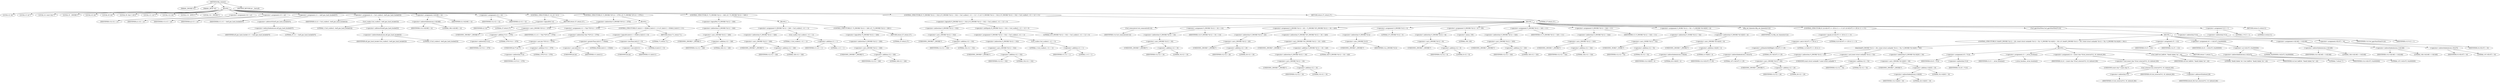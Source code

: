 digraph tftp_connect {  
"1000112" [label = "(METHOD,tftp_connect)" ]
"1000113" [label = "(PARAM,_DWORD *a1)" ]
"1000114" [label = "(PARAM,_BYTE *a2)" ]
"1000115" [label = "(BLOCK,,)" ]
"1000116" [label = "(LOCAL,v2: int)" ]
"1000117" [label = "(LOCAL,v3: int *)" ]
"1000118" [label = "(LOCAL,v4: const char *)" ]
"1000119" [label = "(LOCAL,v5: _DWORD *)" ]
"1000120" [label = "(LOCAL,v6: int)" ]
"1000121" [label = "(LOCAL,v8: int)" ]
"1000122" [label = "(LOCAL,v9: char [ 128 ])" ]
"1000123" [label = "(LOCAL,v11: int *)" ]
"1000124" [label = "(LOCAL,v12: int)" ]
"1000125" [label = "(LOCAL,v13: _BYTE *)" ]
"1000126" [label = "(LOCAL,v14: _DWORD *)" ]
"1000127" [label = "(<operator>.assignment,v14 = a1)" ]
"1000128" [label = "(IDENTIFIER,v14,v14 = a1)" ]
"1000129" [label = "(IDENTIFIER,a1,v14 = a1)" ]
"1000130" [label = "(<operator>.assignment,v13 = a2)" ]
"1000131" [label = "(IDENTIFIER,v13,v13 = a2)" ]
"1000132" [label = "(IDENTIFIER,a2,v13 = a2)" ]
"1000133" [label = "(<operator>.assignment,v11 = &elf_gnu_hash_bucket[47])" ]
"1000134" [label = "(IDENTIFIER,v11,v11 = &elf_gnu_hash_bucket[47])" ]
"1000135" [label = "(<operator>.addressOf,&elf_gnu_hash_bucket[47])" ]
"1000136" [label = "(<operator>.indirectIndexAccess,elf_gnu_hash_bucket[47])" ]
"1000137" [label = "(IDENTIFIER,elf_gnu_hash_bucket,v11 = &elf_gnu_hash_bucket[47])" ]
"1000138" [label = "(LITERAL,47,v11 = &elf_gnu_hash_bucket[47])" ]
"1000139" [label = "(<operator>.assignment,v2 = Curl_ccalloc(1, &elf_gnu_hash_bucket[3]))" ]
"1000140" [label = "(IDENTIFIER,v2,v2 = Curl_ccalloc(1, &elf_gnu_hash_bucket[3]))" ]
"1000141" [label = "(Curl_ccalloc,Curl_ccalloc(1, &elf_gnu_hash_bucket[3]))" ]
"1000142" [label = "(LITERAL,1,Curl_ccalloc(1, &elf_gnu_hash_bucket[3]))" ]
"1000143" [label = "(<operator>.addressOf,&elf_gnu_hash_bucket[3])" ]
"1000144" [label = "(<operator>.indirectIndexAccess,elf_gnu_hash_bucket[3])" ]
"1000145" [label = "(IDENTIFIER,elf_gnu_hash_bucket,Curl_ccalloc(1, &elf_gnu_hash_bucket[3]))" ]
"1000146" [label = "(LITERAL,3,Curl_ccalloc(1, &elf_gnu_hash_bucket[3]))" ]
"1000147" [label = "(<operator>.assignment,v14[188] = v2)" ]
"1000148" [label = "(<operator>.indirectIndexAccess,v14[188])" ]
"1000149" [label = "(IDENTIFIER,v14,v14[188] = v2)" ]
"1000150" [label = "(LITERAL,188,v14[188] = v2)" ]
"1000151" [label = "(IDENTIFIER,v2,v14[188] = v2)" ]
"1000152" [label = "(<operator>.assignment,v12 = v2)" ]
"1000153" [label = "(IDENTIFIER,v12,v12 = v2)" ]
"1000154" [label = "(IDENTIFIER,v2,v12 = v2)" ]
"1000155" [label = "(CONTROL_STRUCTURE,if ( !v2 ),if ( !v2 ))" ]
"1000156" [label = "(<operator>.logicalNot,!v2)" ]
"1000157" [label = "(IDENTIFIER,v2,!v2)" ]
"1000158" [label = "(RETURN,return 27;,return 27;)" ]
"1000159" [label = "(LITERAL,27,return 27;)" ]
"1000160" [label = "(CONTROL_STRUCTURE,if ( *(_DWORD *)(*v14 + 1576) ),if ( *(_DWORD *)(*v14 + 1576) ))" ]
"1000161" [label = "(<operator>.indirection,*(_DWORD *)(*v14 + 1576))" ]
"1000162" [label = "(<operator>.cast,(_DWORD *)(*v14 + 1576))" ]
"1000163" [label = "(UNKNOWN,_DWORD *,_DWORD *)" ]
"1000164" [label = "(<operator>.addition,*v14 + 1576)" ]
"1000165" [label = "(<operator>.indirection,*v14)" ]
"1000166" [label = "(IDENTIFIER,v14,*v14 + 1576)" ]
"1000167" [label = "(LITERAL,1576,*v14 + 1576)" ]
"1000168" [label = "(BLOCK,,)" ]
"1000169" [label = "(<operator>.assignment,v11 = *(int **)(*v14 + 1576))" ]
"1000170" [label = "(IDENTIFIER,v11,v11 = *(int **)(*v14 + 1576))" ]
"1000171" [label = "(<operator>.indirection,*(int **)(*v14 + 1576))" ]
"1000172" [label = "(<operator>.cast,(int **)(*v14 + 1576))" ]
"1000173" [label = "(UNKNOWN,int **,int **)" ]
"1000174" [label = "(<operator>.addition,*v14 + 1576)" ]
"1000175" [label = "(<operator>.indirection,*v14)" ]
"1000176" [label = "(IDENTIFIER,v14,*v14 + 1576)" ]
"1000177" [label = "(LITERAL,1576,*v14 + 1576)" ]
"1000178" [label = "(CONTROL_STRUCTURE,if ( (int)v11 > 65464 || (int)v11 < 8 ),if ( (int)v11 > 65464 || (int)v11 < 8 ))" ]
"1000179" [label = "(<operator>.logicalOr,(int)v11 > 65464 || (int)v11 < 8)" ]
"1000180" [label = "(<operator>.greaterThan,(int)v11 > 65464)" ]
"1000181" [label = "(<operator>.cast,(int)v11)" ]
"1000182" [label = "(UNKNOWN,int,int)" ]
"1000183" [label = "(IDENTIFIER,v11,(int)v11)" ]
"1000184" [label = "(LITERAL,65464,(int)v11 > 65464)" ]
"1000185" [label = "(<operator>.lessThan,(int)v11 < 8)" ]
"1000186" [label = "(<operator>.cast,(int)v11)" ]
"1000187" [label = "(UNKNOWN,int,int)" ]
"1000188" [label = "(IDENTIFIER,v11,(int)v11)" ]
"1000189" [label = "(LITERAL,8,(int)v11 < 8)" ]
"1000190" [label = "(RETURN,return 71;,return 71;)" ]
"1000191" [label = "(LITERAL,71,return 71;)" ]
"1000192" [label = "(CONTROL_STRUCTURE,if ( !*(_DWORD *)(v12 + 328) ),if ( !*(_DWORD *)(v12 + 328) ))" ]
"1000193" [label = "(<operator>.logicalNot,!*(_DWORD *)(v12 + 328))" ]
"1000194" [label = "(<operator>.indirection,*(_DWORD *)(v12 + 328))" ]
"1000195" [label = "(<operator>.cast,(_DWORD *)(v12 + 328))" ]
"1000196" [label = "(UNKNOWN,_DWORD *,_DWORD *)" ]
"1000197" [label = "(<operator>.addition,v12 + 328)" ]
"1000198" [label = "(IDENTIFIER,v12,v12 + 328)" ]
"1000199" [label = "(LITERAL,328,v12 + 328)" ]
"1000200" [label = "(BLOCK,,)" ]
"1000201" [label = "(<operator>.assignment,*(_DWORD *)(v12 + 328) = Curl_ccalloc(1, v11 + 1))" ]
"1000202" [label = "(<operator>.indirection,*(_DWORD *)(v12 + 328))" ]
"1000203" [label = "(<operator>.cast,(_DWORD *)(v12 + 328))" ]
"1000204" [label = "(UNKNOWN,_DWORD *,_DWORD *)" ]
"1000205" [label = "(<operator>.addition,v12 + 328)" ]
"1000206" [label = "(IDENTIFIER,v12,v12 + 328)" ]
"1000207" [label = "(LITERAL,328,v12 + 328)" ]
"1000208" [label = "(Curl_ccalloc,Curl_ccalloc(1, v11 + 1))" ]
"1000209" [label = "(LITERAL,1,Curl_ccalloc(1, v11 + 1))" ]
"1000210" [label = "(<operator>.addition,v11 + 1)" ]
"1000211" [label = "(IDENTIFIER,v11,v11 + 1)" ]
"1000212" [label = "(LITERAL,1,v11 + 1)" ]
"1000213" [label = "(CONTROL_STRUCTURE,if ( !*(_DWORD *)(v12 + 328) ),if ( !*(_DWORD *)(v12 + 328) ))" ]
"1000214" [label = "(<operator>.logicalNot,!*(_DWORD *)(v12 + 328))" ]
"1000215" [label = "(<operator>.indirection,*(_DWORD *)(v12 + 328))" ]
"1000216" [label = "(<operator>.cast,(_DWORD *)(v12 + 328))" ]
"1000217" [label = "(UNKNOWN,_DWORD *,_DWORD *)" ]
"1000218" [label = "(<operator>.addition,v12 + 328)" ]
"1000219" [label = "(IDENTIFIER,v12,v12 + 328)" ]
"1000220" [label = "(LITERAL,328,v12 + 328)" ]
"1000221" [label = "(RETURN,return 27;,return 27;)" ]
"1000222" [label = "(LITERAL,27,return 27;)" ]
"1000223" [label = "(CONTROL_STRUCTURE,if ( *(_DWORD *)(v12 + 332) || (*(_DWORD *)(v12 + 332) = Curl_ccalloc(1, v11 + 1)) != 0 ),if ( *(_DWORD *)(v12 + 332) || (*(_DWORD *)(v12 + 332) = Curl_ccalloc(1, v11 + 1)) != 0 ))" ]
"1000224" [label = "(<operator>.logicalOr,*(_DWORD *)(v12 + 332) || (*(_DWORD *)(v12 + 332) = Curl_ccalloc(1, v11 + 1)) != 0)" ]
"1000225" [label = "(<operator>.indirection,*(_DWORD *)(v12 + 332))" ]
"1000226" [label = "(<operator>.cast,(_DWORD *)(v12 + 332))" ]
"1000227" [label = "(UNKNOWN,_DWORD *,_DWORD *)" ]
"1000228" [label = "(<operator>.addition,v12 + 332)" ]
"1000229" [label = "(IDENTIFIER,v12,v12 + 332)" ]
"1000230" [label = "(LITERAL,332,v12 + 332)" ]
"1000231" [label = "(<operator>.notEquals,(*(_DWORD *)(v12 + 332) = Curl_ccalloc(1, v11 + 1)) != 0)" ]
"1000232" [label = "(<operator>.assignment,*(_DWORD *)(v12 + 332) = Curl_ccalloc(1, v11 + 1))" ]
"1000233" [label = "(<operator>.indirection,*(_DWORD *)(v12 + 332))" ]
"1000234" [label = "(<operator>.cast,(_DWORD *)(v12 + 332))" ]
"1000235" [label = "(UNKNOWN,_DWORD *,_DWORD *)" ]
"1000236" [label = "(<operator>.addition,v12 + 332)" ]
"1000237" [label = "(IDENTIFIER,v12,v12 + 332)" ]
"1000238" [label = "(LITERAL,332,v12 + 332)" ]
"1000239" [label = "(Curl_ccalloc,Curl_ccalloc(1, v11 + 1))" ]
"1000240" [label = "(LITERAL,1,Curl_ccalloc(1, v11 + 1))" ]
"1000241" [label = "(<operator>.addition,v11 + 1)" ]
"1000242" [label = "(IDENTIFIER,v11,v11 + 1)" ]
"1000243" [label = "(LITERAL,1,v11 + 1)" ]
"1000244" [label = "(LITERAL,0,(*(_DWORD *)(v12 + 332) = Curl_ccalloc(1, v11 + 1)) != 0)" ]
"1000245" [label = "(BLOCK,,)" ]
"1000246" [label = "(Curl_conncontrol,Curl_conncontrol(v14))" ]
"1000247" [label = "(IDENTIFIER,v14,Curl_conncontrol(v14))" ]
"1000248" [label = "(<operator>.assignment,*(_DWORD *)(v12 + 16) = v14)" ]
"1000249" [label = "(<operator>.indirection,*(_DWORD *)(v12 + 16))" ]
"1000250" [label = "(<operator>.cast,(_DWORD *)(v12 + 16))" ]
"1000251" [label = "(UNKNOWN,_DWORD *,_DWORD *)" ]
"1000252" [label = "(<operator>.addition,v12 + 16)" ]
"1000253" [label = "(IDENTIFIER,v12,v12 + 16)" ]
"1000254" [label = "(LITERAL,16,v12 + 16)" ]
"1000255" [label = "(IDENTIFIER,v14,*(_DWORD *)(v12 + 16) = v14)" ]
"1000256" [label = "(<operator>.assignment,*(_DWORD *)(v12 + 20) = *(_DWORD *)(*(_DWORD *)(v12 + 16) + 420))" ]
"1000257" [label = "(<operator>.indirection,*(_DWORD *)(v12 + 20))" ]
"1000258" [label = "(<operator>.cast,(_DWORD *)(v12 + 20))" ]
"1000259" [label = "(UNKNOWN,_DWORD *,_DWORD *)" ]
"1000260" [label = "(<operator>.addition,v12 + 20)" ]
"1000261" [label = "(IDENTIFIER,v12,v12 + 20)" ]
"1000262" [label = "(LITERAL,20,v12 + 20)" ]
"1000263" [label = "(<operator>.indirection,*(_DWORD *)(*(_DWORD *)(v12 + 16) + 420))" ]
"1000264" [label = "(<operator>.cast,(_DWORD *)(*(_DWORD *)(v12 + 16) + 420))" ]
"1000265" [label = "(UNKNOWN,_DWORD *,_DWORD *)" ]
"1000266" [label = "(<operator>.addition,*(_DWORD *)(v12 + 16) + 420)" ]
"1000267" [label = "(<operator>.indirection,*(_DWORD *)(v12 + 16))" ]
"1000268" [label = "(<operator>.cast,(_DWORD *)(v12 + 16))" ]
"1000269" [label = "(UNKNOWN,_DWORD *,_DWORD *)" ]
"1000270" [label = "(<operator>.addition,v12 + 16)" ]
"1000271" [label = "(IDENTIFIER,v12,v12 + 16)" ]
"1000272" [label = "(LITERAL,16,v12 + 16)" ]
"1000273" [label = "(LITERAL,420,*(_DWORD *)(v12 + 16) + 420)" ]
"1000274" [label = "(<operator>.assignment,*(_DWORD *)v12 = 0)" ]
"1000275" [label = "(<operator>.indirection,*(_DWORD *)v12)" ]
"1000276" [label = "(<operator>.cast,(_DWORD *)v12)" ]
"1000277" [label = "(UNKNOWN,_DWORD *,_DWORD *)" ]
"1000278" [label = "(IDENTIFIER,v12,(_DWORD *)v12)" ]
"1000279" [label = "(LITERAL,0,*(_DWORD *)v12 = 0)" ]
"1000280" [label = "(<operator>.assignment,*(_DWORD *)(v12 + 8) = -100)" ]
"1000281" [label = "(<operator>.indirection,*(_DWORD *)(v12 + 8))" ]
"1000282" [label = "(<operator>.cast,(_DWORD *)(v12 + 8))" ]
"1000283" [label = "(UNKNOWN,_DWORD *,_DWORD *)" ]
"1000284" [label = "(<operator>.addition,v12 + 8)" ]
"1000285" [label = "(IDENTIFIER,v12,v12 + 8)" ]
"1000286" [label = "(LITERAL,8,v12 + 8)" ]
"1000287" [label = "(<operator>.minus,-100)" ]
"1000288" [label = "(LITERAL,100,-100)" ]
"1000289" [label = "(<operator>.assignment,*(_DWORD *)(v12 + 320) = v11)" ]
"1000290" [label = "(<operator>.indirection,*(_DWORD *)(v12 + 320))" ]
"1000291" [label = "(<operator>.cast,(_DWORD *)(v12 + 320))" ]
"1000292" [label = "(UNKNOWN,_DWORD *,_DWORD *)" ]
"1000293" [label = "(<operator>.addition,v12 + 320)" ]
"1000294" [label = "(IDENTIFIER,v12,v12 + 320)" ]
"1000295" [label = "(LITERAL,320,v12 + 320)" ]
"1000296" [label = "(IDENTIFIER,v11,*(_DWORD *)(v12 + 320) = v11)" ]
"1000297" [label = "(<operator>.assignment,*(_DWORD *)(v12 + 324) = v11)" ]
"1000298" [label = "(<operator>.indirection,*(_DWORD *)(v12 + 324))" ]
"1000299" [label = "(<operator>.cast,(_DWORD *)(v12 + 324))" ]
"1000300" [label = "(UNKNOWN,_DWORD *,_DWORD *)" ]
"1000301" [label = "(<operator>.addition,v12 + 324)" ]
"1000302" [label = "(IDENTIFIER,v12,v12 + 324)" ]
"1000303" [label = "(LITERAL,324,v12 + 324)" ]
"1000304" [label = "(IDENTIFIER,v11,*(_DWORD *)(v12 + 324) = v11)" ]
"1000305" [label = "(<operator>.assignment,*(_WORD *)(v12 + 52) = *(_DWORD *)(v14[20] + 4))" ]
"1000306" [label = "(<operator>.indirection,*(_WORD *)(v12 + 52))" ]
"1000307" [label = "(<operator>.cast,(_WORD *)(v12 + 52))" ]
"1000308" [label = "(UNKNOWN,_WORD *,_WORD *)" ]
"1000309" [label = "(<operator>.addition,v12 + 52)" ]
"1000310" [label = "(IDENTIFIER,v12,v12 + 52)" ]
"1000311" [label = "(LITERAL,52,v12 + 52)" ]
"1000312" [label = "(<operator>.indirection,*(_DWORD *)(v14[20] + 4))" ]
"1000313" [label = "(<operator>.cast,(_DWORD *)(v14[20] + 4))" ]
"1000314" [label = "(UNKNOWN,_DWORD *,_DWORD *)" ]
"1000315" [label = "(<operator>.addition,v14[20] + 4)" ]
"1000316" [label = "(<operator>.indirectIndexAccess,v14[20])" ]
"1000317" [label = "(IDENTIFIER,v14,v14[20] + 4)" ]
"1000318" [label = "(LITERAL,20,v14[20] + 4)" ]
"1000319" [label = "(LITERAL,4,v14[20] + 4)" ]
"1000320" [label = "(tftp_set_timeouts,tftp_set_timeouts(v12))" ]
"1000321" [label = "(IDENTIFIER,v12,tftp_set_timeouts(v12))" ]
"1000322" [label = "(CONTROL_STRUCTURE,if ( ((v14[147] >> 25) & 1) == 0 ),if ( ((v14[147] >> 25) & 1) == 0 ))" ]
"1000323" [label = "(<operator>.equals,((v14[147] >> 25) & 1) == 0)" ]
"1000324" [label = "(<operator>.and,(v14[147] >> 25) & 1)" ]
"1000325" [label = "(<operator>.arithmeticShiftRight,v14[147] >> 25)" ]
"1000326" [label = "(<operator>.indirectIndexAccess,v14[147])" ]
"1000327" [label = "(IDENTIFIER,v14,v14[147] >> 25)" ]
"1000328" [label = "(LITERAL,147,v14[147] >> 25)" ]
"1000329" [label = "(LITERAL,25,v14[147] >> 25)" ]
"1000330" [label = "(LITERAL,1,(v14[147] >> 25) & 1)" ]
"1000331" [label = "(LITERAL,0,((v14[147] >> 25) & 1) == 0)" ]
"1000332" [label = "(BLOCK,,)" ]
"1000333" [label = "(CONTROL_STRUCTURE,if ( bind(*(_DWORD *)(v12 + 20), (const struct sockaddr *)(v12 + 52), *(_DWORD *)(v14[20] + 16)) ),if ( bind(*(_DWORD *)(v12 + 20), (const struct sockaddr *)(v12 + 52), *(_DWORD *)(v14[20] + 16)) ))" ]
"1000334" [label = "(bind,bind(*(_DWORD *)(v12 + 20), (const struct sockaddr *)(v12 + 52), *(_DWORD *)(v14[20] + 16)))" ]
"1000335" [label = "(<operator>.indirection,*(_DWORD *)(v12 + 20))" ]
"1000336" [label = "(<operator>.cast,(_DWORD *)(v12 + 20))" ]
"1000337" [label = "(UNKNOWN,_DWORD *,_DWORD *)" ]
"1000338" [label = "(<operator>.addition,v12 + 20)" ]
"1000339" [label = "(IDENTIFIER,v12,v12 + 20)" ]
"1000340" [label = "(LITERAL,20,v12 + 20)" ]
"1000341" [label = "(<operator>.cast,(const struct sockaddr *)(v12 + 52))" ]
"1000342" [label = "(UNKNOWN,const struct sockaddr *,const struct sockaddr *)" ]
"1000343" [label = "(<operator>.addition,v12 + 52)" ]
"1000344" [label = "(IDENTIFIER,v12,v12 + 52)" ]
"1000345" [label = "(LITERAL,52,v12 + 52)" ]
"1000346" [label = "(<operator>.indirection,*(_DWORD *)(v14[20] + 16))" ]
"1000347" [label = "(<operator>.cast,(_DWORD *)(v14[20] + 16))" ]
"1000348" [label = "(UNKNOWN,_DWORD *,_DWORD *)" ]
"1000349" [label = "(<operator>.addition,v14[20] + 16)" ]
"1000350" [label = "(<operator>.indirectIndexAccess,v14[20])" ]
"1000351" [label = "(IDENTIFIER,v14,v14[20] + 16)" ]
"1000352" [label = "(LITERAL,20,v14[20] + 16)" ]
"1000353" [label = "(LITERAL,16,v14[20] + 16)" ]
"1000354" [label = "(BLOCK,,)" ]
"1000355" [label = "(<operator>.assignment,v8 = *v14)" ]
"1000356" [label = "(IDENTIFIER,v8,v8 = *v14)" ]
"1000357" [label = "(<operator>.indirection,*v14)" ]
"1000358" [label = "(IDENTIFIER,v14,v8 = *v14)" ]
"1000359" [label = "(<operator>.assignment,v3 = _errno_location())" ]
"1000360" [label = "(IDENTIFIER,v3,v3 = _errno_location())" ]
"1000361" [label = "(_errno_location,_errno_location())" ]
"1000362" [label = "(<operator>.assignment,v4 = (const char *)Curl_strerror(*v3, v9, &dword_80))" ]
"1000363" [label = "(IDENTIFIER,v4,v4 = (const char *)Curl_strerror(*v3, v9, &dword_80))" ]
"1000364" [label = "(<operator>.cast,(const char *)Curl_strerror(*v3, v9, &dword_80))" ]
"1000365" [label = "(UNKNOWN,const char *,const char *)" ]
"1000366" [label = "(Curl_strerror,Curl_strerror(*v3, v9, &dword_80))" ]
"1000367" [label = "(<operator>.indirection,*v3)" ]
"1000368" [label = "(IDENTIFIER,v3,Curl_strerror(*v3, v9, &dword_80))" ]
"1000369" [label = "(IDENTIFIER,v9,Curl_strerror(*v3, v9, &dword_80))" ]
"1000370" [label = "(<operator>.addressOf,&dword_80)" ]
"1000371" [label = "(IDENTIFIER,dword_80,Curl_strerror(*v3, v9, &dword_80))" ]
"1000372" [label = "(Curl_failf,Curl_failf(v8, \"bind() failed; %s\", v4))" ]
"1000373" [label = "(IDENTIFIER,v8,Curl_failf(v8, \"bind() failed; %s\", v4))" ]
"1000374" [label = "(LITERAL,\"bind() failed; %s\",Curl_failf(v8, \"bind() failed; %s\", v4))" ]
"1000375" [label = "(IDENTIFIER,v4,Curl_failf(v8, \"bind() failed; %s\", v4))" ]
"1000376" [label = "(RETURN,return 7;,return 7;)" ]
"1000377" [label = "(LITERAL,7,return 7;)" ]
"1000378" [label = "(<operator>.assignment,v5 = v14)" ]
"1000379" [label = "(IDENTIFIER,v5,v5 = v14)" ]
"1000380" [label = "(IDENTIFIER,v14,v5 = v14)" ]
"1000381" [label = "(<operator>.assignment,v6 = v14[147] | 0x2000000)" ]
"1000382" [label = "(IDENTIFIER,v6,v6 = v14[147] | 0x2000000)" ]
"1000383" [label = "(<operator>.or,v14[147] | 0x2000000)" ]
"1000384" [label = "(<operator>.indirectIndexAccess,v14[147])" ]
"1000385" [label = "(IDENTIFIER,v14,v14[147] | 0x2000000)" ]
"1000386" [label = "(LITERAL,147,v14[147] | 0x2000000)" ]
"1000387" [label = "(LITERAL,0x2000000,v14[147] | 0x2000000)" ]
"1000388" [label = "(<operator>.assignment,v14[148] = v14[148])" ]
"1000389" [label = "(<operator>.indirectIndexAccess,v14[148])" ]
"1000390" [label = "(IDENTIFIER,v14,v14[148] = v14[148])" ]
"1000391" [label = "(LITERAL,148,v14[148] = v14[148])" ]
"1000392" [label = "(<operator>.indirectIndexAccess,v14[148])" ]
"1000393" [label = "(IDENTIFIER,v14,v14[148] = v14[148])" ]
"1000394" [label = "(LITERAL,148,v14[148] = v14[148])" ]
"1000395" [label = "(<operator>.assignment,v5[147] = v6)" ]
"1000396" [label = "(<operator>.indirectIndexAccess,v5[147])" ]
"1000397" [label = "(IDENTIFIER,v5,v5[147] = v6)" ]
"1000398" [label = "(LITERAL,147,v5[147] = v6)" ]
"1000399" [label = "(IDENTIFIER,v6,v5[147] = v6)" ]
"1000400" [label = "(Curl_pgrsStartNow,Curl_pgrsStartNow(*v14))" ]
"1000401" [label = "(<operator>.indirection,*v14)" ]
"1000402" [label = "(IDENTIFIER,v14,Curl_pgrsStartNow(*v14))" ]
"1000403" [label = "(<operator>.assignment,*v13 = 1)" ]
"1000404" [label = "(<operator>.indirection,*v13)" ]
"1000405" [label = "(IDENTIFIER,v13,*v13 = 1)" ]
"1000406" [label = "(LITERAL,1,*v13 = 1)" ]
"1000407" [label = "(RETURN,return 0;,return 0;)" ]
"1000408" [label = "(LITERAL,0,return 0;)" ]
"1000409" [label = "(RETURN,return 27;,return 27;)" ]
"1000410" [label = "(LITERAL,27,return 27;)" ]
"1000411" [label = "(METHOD_RETURN,int __fastcall)" ]
  "1000112" -> "1000113" 
  "1000112" -> "1000114" 
  "1000112" -> "1000115" 
  "1000112" -> "1000411" 
  "1000115" -> "1000116" 
  "1000115" -> "1000117" 
  "1000115" -> "1000118" 
  "1000115" -> "1000119" 
  "1000115" -> "1000120" 
  "1000115" -> "1000121" 
  "1000115" -> "1000122" 
  "1000115" -> "1000123" 
  "1000115" -> "1000124" 
  "1000115" -> "1000125" 
  "1000115" -> "1000126" 
  "1000115" -> "1000127" 
  "1000115" -> "1000130" 
  "1000115" -> "1000133" 
  "1000115" -> "1000139" 
  "1000115" -> "1000147" 
  "1000115" -> "1000152" 
  "1000115" -> "1000155" 
  "1000115" -> "1000160" 
  "1000115" -> "1000192" 
  "1000115" -> "1000223" 
  "1000115" -> "1000409" 
  "1000127" -> "1000128" 
  "1000127" -> "1000129" 
  "1000130" -> "1000131" 
  "1000130" -> "1000132" 
  "1000133" -> "1000134" 
  "1000133" -> "1000135" 
  "1000135" -> "1000136" 
  "1000136" -> "1000137" 
  "1000136" -> "1000138" 
  "1000139" -> "1000140" 
  "1000139" -> "1000141" 
  "1000141" -> "1000142" 
  "1000141" -> "1000143" 
  "1000143" -> "1000144" 
  "1000144" -> "1000145" 
  "1000144" -> "1000146" 
  "1000147" -> "1000148" 
  "1000147" -> "1000151" 
  "1000148" -> "1000149" 
  "1000148" -> "1000150" 
  "1000152" -> "1000153" 
  "1000152" -> "1000154" 
  "1000155" -> "1000156" 
  "1000155" -> "1000158" 
  "1000156" -> "1000157" 
  "1000158" -> "1000159" 
  "1000160" -> "1000161" 
  "1000160" -> "1000168" 
  "1000161" -> "1000162" 
  "1000162" -> "1000163" 
  "1000162" -> "1000164" 
  "1000164" -> "1000165" 
  "1000164" -> "1000167" 
  "1000165" -> "1000166" 
  "1000168" -> "1000169" 
  "1000168" -> "1000178" 
  "1000169" -> "1000170" 
  "1000169" -> "1000171" 
  "1000171" -> "1000172" 
  "1000172" -> "1000173" 
  "1000172" -> "1000174" 
  "1000174" -> "1000175" 
  "1000174" -> "1000177" 
  "1000175" -> "1000176" 
  "1000178" -> "1000179" 
  "1000178" -> "1000190" 
  "1000179" -> "1000180" 
  "1000179" -> "1000185" 
  "1000180" -> "1000181" 
  "1000180" -> "1000184" 
  "1000181" -> "1000182" 
  "1000181" -> "1000183" 
  "1000185" -> "1000186" 
  "1000185" -> "1000189" 
  "1000186" -> "1000187" 
  "1000186" -> "1000188" 
  "1000190" -> "1000191" 
  "1000192" -> "1000193" 
  "1000192" -> "1000200" 
  "1000193" -> "1000194" 
  "1000194" -> "1000195" 
  "1000195" -> "1000196" 
  "1000195" -> "1000197" 
  "1000197" -> "1000198" 
  "1000197" -> "1000199" 
  "1000200" -> "1000201" 
  "1000200" -> "1000213" 
  "1000201" -> "1000202" 
  "1000201" -> "1000208" 
  "1000202" -> "1000203" 
  "1000203" -> "1000204" 
  "1000203" -> "1000205" 
  "1000205" -> "1000206" 
  "1000205" -> "1000207" 
  "1000208" -> "1000209" 
  "1000208" -> "1000210" 
  "1000210" -> "1000211" 
  "1000210" -> "1000212" 
  "1000213" -> "1000214" 
  "1000213" -> "1000221" 
  "1000214" -> "1000215" 
  "1000215" -> "1000216" 
  "1000216" -> "1000217" 
  "1000216" -> "1000218" 
  "1000218" -> "1000219" 
  "1000218" -> "1000220" 
  "1000221" -> "1000222" 
  "1000223" -> "1000224" 
  "1000223" -> "1000245" 
  "1000224" -> "1000225" 
  "1000224" -> "1000231" 
  "1000225" -> "1000226" 
  "1000226" -> "1000227" 
  "1000226" -> "1000228" 
  "1000228" -> "1000229" 
  "1000228" -> "1000230" 
  "1000231" -> "1000232" 
  "1000231" -> "1000244" 
  "1000232" -> "1000233" 
  "1000232" -> "1000239" 
  "1000233" -> "1000234" 
  "1000234" -> "1000235" 
  "1000234" -> "1000236" 
  "1000236" -> "1000237" 
  "1000236" -> "1000238" 
  "1000239" -> "1000240" 
  "1000239" -> "1000241" 
  "1000241" -> "1000242" 
  "1000241" -> "1000243" 
  "1000245" -> "1000246" 
  "1000245" -> "1000248" 
  "1000245" -> "1000256" 
  "1000245" -> "1000274" 
  "1000245" -> "1000280" 
  "1000245" -> "1000289" 
  "1000245" -> "1000297" 
  "1000245" -> "1000305" 
  "1000245" -> "1000320" 
  "1000245" -> "1000322" 
  "1000245" -> "1000400" 
  "1000245" -> "1000403" 
  "1000245" -> "1000407" 
  "1000246" -> "1000247" 
  "1000248" -> "1000249" 
  "1000248" -> "1000255" 
  "1000249" -> "1000250" 
  "1000250" -> "1000251" 
  "1000250" -> "1000252" 
  "1000252" -> "1000253" 
  "1000252" -> "1000254" 
  "1000256" -> "1000257" 
  "1000256" -> "1000263" 
  "1000257" -> "1000258" 
  "1000258" -> "1000259" 
  "1000258" -> "1000260" 
  "1000260" -> "1000261" 
  "1000260" -> "1000262" 
  "1000263" -> "1000264" 
  "1000264" -> "1000265" 
  "1000264" -> "1000266" 
  "1000266" -> "1000267" 
  "1000266" -> "1000273" 
  "1000267" -> "1000268" 
  "1000268" -> "1000269" 
  "1000268" -> "1000270" 
  "1000270" -> "1000271" 
  "1000270" -> "1000272" 
  "1000274" -> "1000275" 
  "1000274" -> "1000279" 
  "1000275" -> "1000276" 
  "1000276" -> "1000277" 
  "1000276" -> "1000278" 
  "1000280" -> "1000281" 
  "1000280" -> "1000287" 
  "1000281" -> "1000282" 
  "1000282" -> "1000283" 
  "1000282" -> "1000284" 
  "1000284" -> "1000285" 
  "1000284" -> "1000286" 
  "1000287" -> "1000288" 
  "1000289" -> "1000290" 
  "1000289" -> "1000296" 
  "1000290" -> "1000291" 
  "1000291" -> "1000292" 
  "1000291" -> "1000293" 
  "1000293" -> "1000294" 
  "1000293" -> "1000295" 
  "1000297" -> "1000298" 
  "1000297" -> "1000304" 
  "1000298" -> "1000299" 
  "1000299" -> "1000300" 
  "1000299" -> "1000301" 
  "1000301" -> "1000302" 
  "1000301" -> "1000303" 
  "1000305" -> "1000306" 
  "1000305" -> "1000312" 
  "1000306" -> "1000307" 
  "1000307" -> "1000308" 
  "1000307" -> "1000309" 
  "1000309" -> "1000310" 
  "1000309" -> "1000311" 
  "1000312" -> "1000313" 
  "1000313" -> "1000314" 
  "1000313" -> "1000315" 
  "1000315" -> "1000316" 
  "1000315" -> "1000319" 
  "1000316" -> "1000317" 
  "1000316" -> "1000318" 
  "1000320" -> "1000321" 
  "1000322" -> "1000323" 
  "1000322" -> "1000332" 
  "1000323" -> "1000324" 
  "1000323" -> "1000331" 
  "1000324" -> "1000325" 
  "1000324" -> "1000330" 
  "1000325" -> "1000326" 
  "1000325" -> "1000329" 
  "1000326" -> "1000327" 
  "1000326" -> "1000328" 
  "1000332" -> "1000333" 
  "1000332" -> "1000378" 
  "1000332" -> "1000381" 
  "1000332" -> "1000388" 
  "1000332" -> "1000395" 
  "1000333" -> "1000334" 
  "1000333" -> "1000354" 
  "1000334" -> "1000335" 
  "1000334" -> "1000341" 
  "1000334" -> "1000346" 
  "1000335" -> "1000336" 
  "1000336" -> "1000337" 
  "1000336" -> "1000338" 
  "1000338" -> "1000339" 
  "1000338" -> "1000340" 
  "1000341" -> "1000342" 
  "1000341" -> "1000343" 
  "1000343" -> "1000344" 
  "1000343" -> "1000345" 
  "1000346" -> "1000347" 
  "1000347" -> "1000348" 
  "1000347" -> "1000349" 
  "1000349" -> "1000350" 
  "1000349" -> "1000353" 
  "1000350" -> "1000351" 
  "1000350" -> "1000352" 
  "1000354" -> "1000355" 
  "1000354" -> "1000359" 
  "1000354" -> "1000362" 
  "1000354" -> "1000372" 
  "1000354" -> "1000376" 
  "1000355" -> "1000356" 
  "1000355" -> "1000357" 
  "1000357" -> "1000358" 
  "1000359" -> "1000360" 
  "1000359" -> "1000361" 
  "1000362" -> "1000363" 
  "1000362" -> "1000364" 
  "1000364" -> "1000365" 
  "1000364" -> "1000366" 
  "1000366" -> "1000367" 
  "1000366" -> "1000369" 
  "1000366" -> "1000370" 
  "1000367" -> "1000368" 
  "1000370" -> "1000371" 
  "1000372" -> "1000373" 
  "1000372" -> "1000374" 
  "1000372" -> "1000375" 
  "1000376" -> "1000377" 
  "1000378" -> "1000379" 
  "1000378" -> "1000380" 
  "1000381" -> "1000382" 
  "1000381" -> "1000383" 
  "1000383" -> "1000384" 
  "1000383" -> "1000387" 
  "1000384" -> "1000385" 
  "1000384" -> "1000386" 
  "1000388" -> "1000389" 
  "1000388" -> "1000392" 
  "1000389" -> "1000390" 
  "1000389" -> "1000391" 
  "1000392" -> "1000393" 
  "1000392" -> "1000394" 
  "1000395" -> "1000396" 
  "1000395" -> "1000399" 
  "1000396" -> "1000397" 
  "1000396" -> "1000398" 
  "1000400" -> "1000401" 
  "1000401" -> "1000402" 
  "1000403" -> "1000404" 
  "1000403" -> "1000406" 
  "1000404" -> "1000405" 
  "1000407" -> "1000408" 
  "1000409" -> "1000410" 
}
